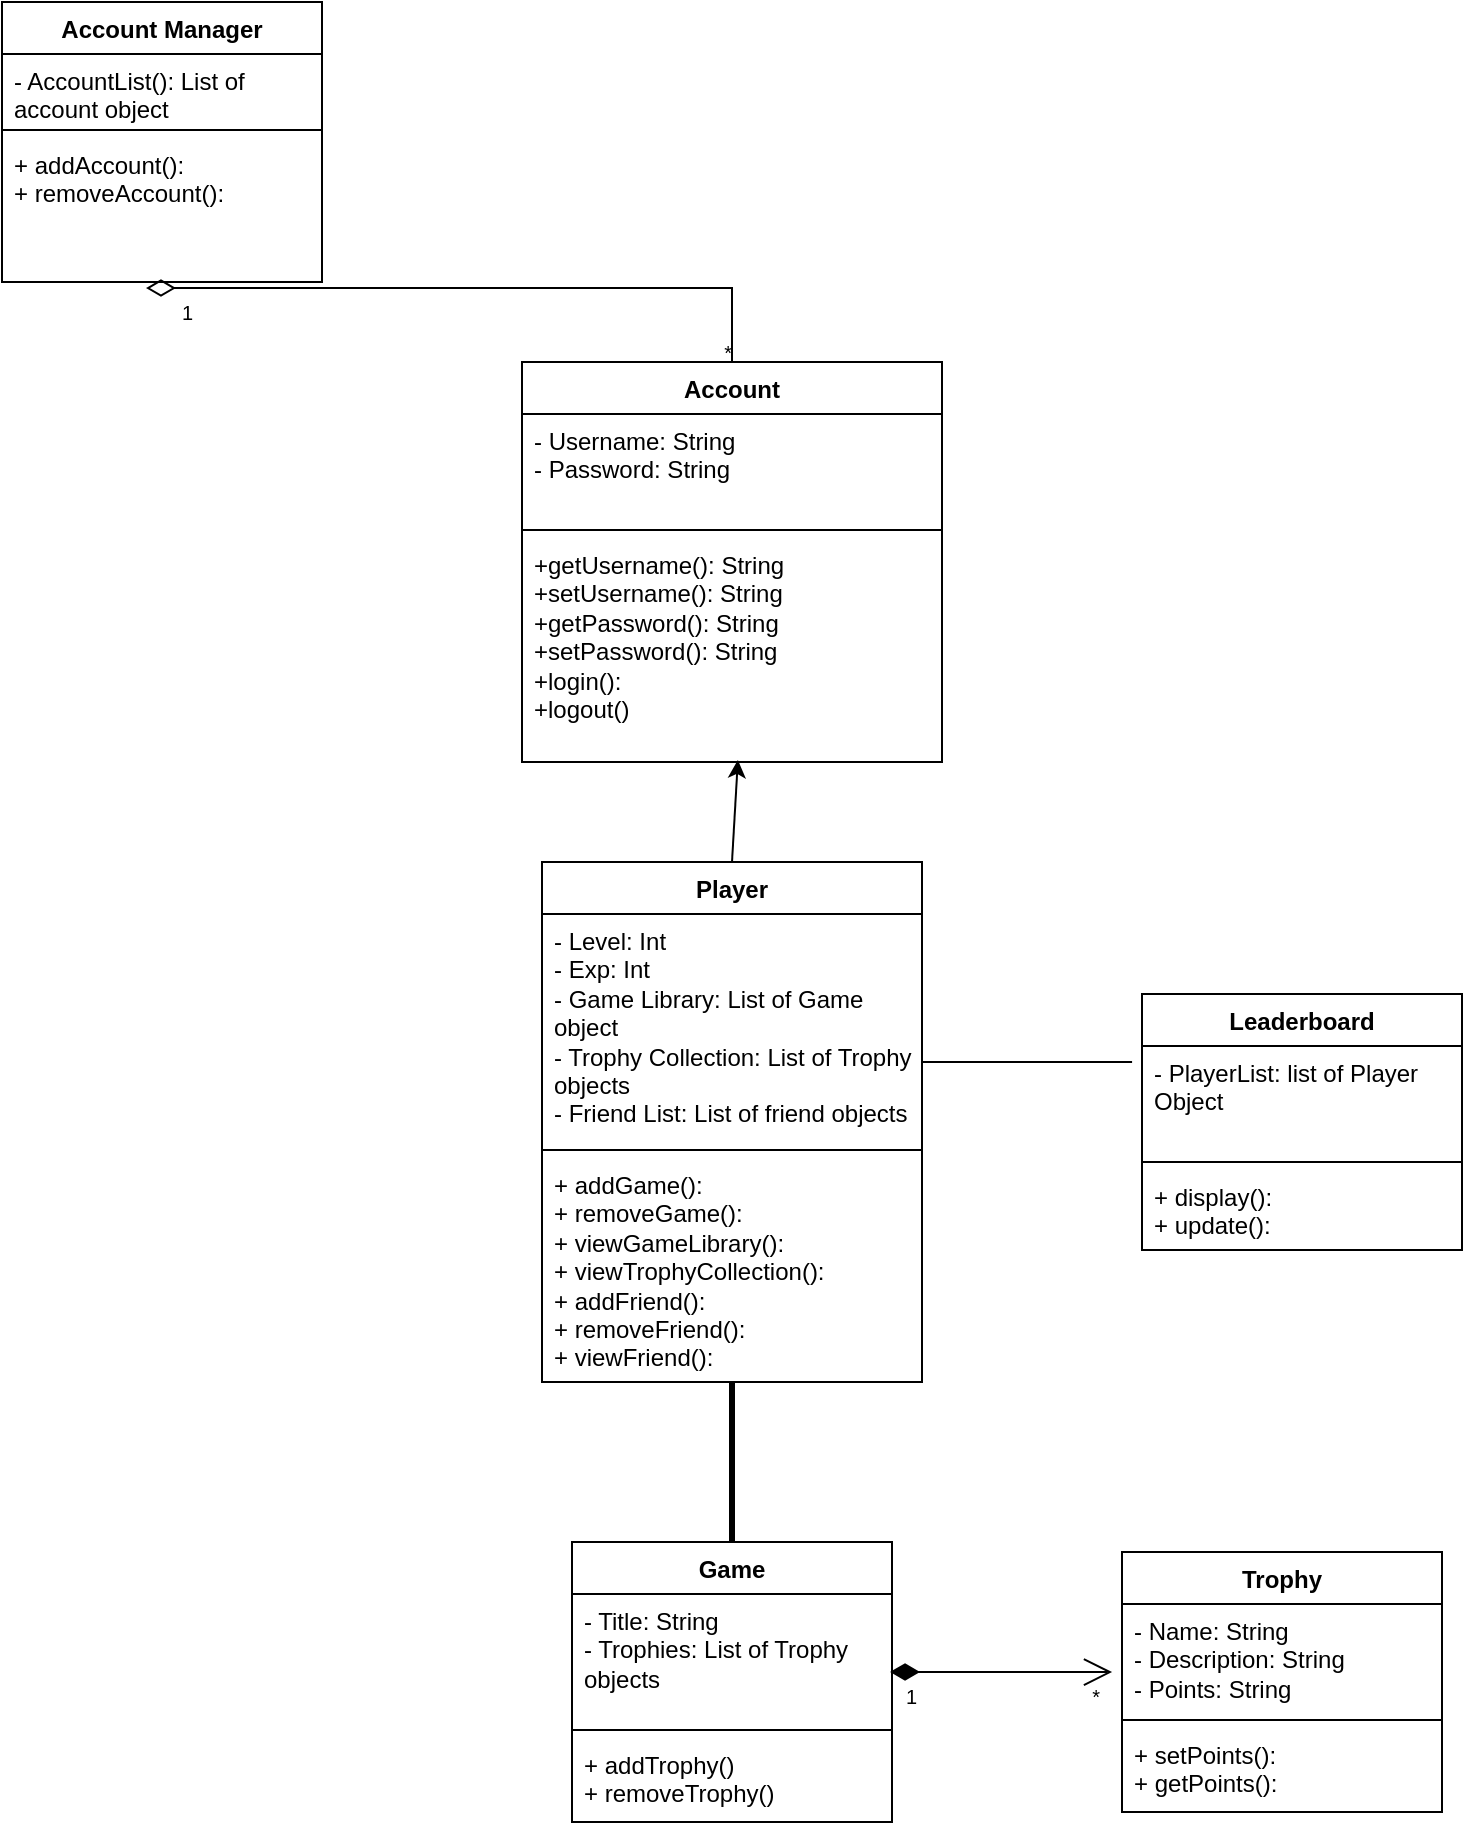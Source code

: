 <mxfile version="24.2.5" type="device">
  <diagram name="Page-1" id="tdAciLSABr7YYbpgYSAo">
    <mxGraphModel dx="2074" dy="1140" grid="1" gridSize="10" guides="1" tooltips="1" connect="1" arrows="1" fold="1" page="1" pageScale="1" pageWidth="850" pageHeight="1100" math="0" shadow="0">
      <root>
        <mxCell id="0" />
        <mxCell id="1" parent="0" />
        <mxCell id="B7hUHJXY5SvOpSoeIQ8R-1" value="Account" style="swimlane;fontStyle=1;align=center;verticalAlign=top;childLayout=stackLayout;horizontal=1;startSize=26;horizontalStack=0;resizeParent=1;resizeParentMax=0;resizeLast=0;collapsible=1;marginBottom=0;whiteSpace=wrap;html=1;" vertex="1" parent="1">
          <mxGeometry x="310" y="230" width="210" height="200" as="geometry" />
        </mxCell>
        <mxCell id="B7hUHJXY5SvOpSoeIQ8R-2" value="- Username: String&lt;div&gt;- Password: String&lt;/div&gt;" style="text;strokeColor=none;fillColor=none;align=left;verticalAlign=top;spacingLeft=4;spacingRight=4;overflow=hidden;rotatable=0;points=[[0,0.5],[1,0.5]];portConstraint=eastwest;whiteSpace=wrap;html=1;" vertex="1" parent="B7hUHJXY5SvOpSoeIQ8R-1">
          <mxGeometry y="26" width="210" height="54" as="geometry" />
        </mxCell>
        <mxCell id="B7hUHJXY5SvOpSoeIQ8R-3" value="" style="line;strokeWidth=1;fillColor=none;align=left;verticalAlign=middle;spacingTop=-1;spacingLeft=3;spacingRight=3;rotatable=0;labelPosition=right;points=[];portConstraint=eastwest;strokeColor=inherit;" vertex="1" parent="B7hUHJXY5SvOpSoeIQ8R-1">
          <mxGeometry y="80" width="210" height="8" as="geometry" />
        </mxCell>
        <mxCell id="B7hUHJXY5SvOpSoeIQ8R-4" value="+getUsername(): String&lt;div&gt;+setUsername(): String&lt;br&gt;&lt;div&gt;+getPassword(): String&lt;/div&gt;&lt;div&gt;+setPassword(): String&lt;/div&gt;&lt;div&gt;&lt;span style=&quot;background-color: initial;&quot;&gt;+login():&lt;/span&gt;&lt;br&gt;&lt;/div&gt;&lt;div&gt;+logout()&lt;/div&gt;&lt;/div&gt;" style="text;strokeColor=none;fillColor=none;align=left;verticalAlign=top;spacingLeft=4;spacingRight=4;overflow=hidden;rotatable=0;points=[[0,0.5],[1,0.5]];portConstraint=eastwest;whiteSpace=wrap;html=1;" vertex="1" parent="B7hUHJXY5SvOpSoeIQ8R-1">
          <mxGeometry y="88" width="210" height="112" as="geometry" />
        </mxCell>
        <mxCell id="B7hUHJXY5SvOpSoeIQ8R-5" value="Player" style="swimlane;fontStyle=1;align=center;verticalAlign=top;childLayout=stackLayout;horizontal=1;startSize=26;horizontalStack=0;resizeParent=1;resizeParentMax=0;resizeLast=0;collapsible=1;marginBottom=0;whiteSpace=wrap;html=1;" vertex="1" parent="1">
          <mxGeometry x="320" y="480" width="190" height="260" as="geometry" />
        </mxCell>
        <mxCell id="B7hUHJXY5SvOpSoeIQ8R-6" value="- Level: Int&lt;div&gt;- Exp: Int&lt;/div&gt;&lt;div&gt;- Game Library: List of Game object&lt;/div&gt;&lt;div&gt;- Trophy Collection: List of Trophy objects&lt;/div&gt;&lt;div&gt;- Friend List: List of friend objects&lt;/div&gt;" style="text;strokeColor=none;fillColor=none;align=left;verticalAlign=top;spacingLeft=4;spacingRight=4;overflow=hidden;rotatable=0;points=[[0,0.5],[1,0.5]];portConstraint=eastwest;whiteSpace=wrap;html=1;" vertex="1" parent="B7hUHJXY5SvOpSoeIQ8R-5">
          <mxGeometry y="26" width="190" height="114" as="geometry" />
        </mxCell>
        <mxCell id="B7hUHJXY5SvOpSoeIQ8R-7" value="" style="line;strokeWidth=1;fillColor=none;align=left;verticalAlign=middle;spacingTop=-1;spacingLeft=3;spacingRight=3;rotatable=0;labelPosition=right;points=[];portConstraint=eastwest;strokeColor=inherit;" vertex="1" parent="B7hUHJXY5SvOpSoeIQ8R-5">
          <mxGeometry y="140" width="190" height="8" as="geometry" />
        </mxCell>
        <mxCell id="B7hUHJXY5SvOpSoeIQ8R-8" value="+ addGame():&lt;div&gt;+ removeGame():&lt;/div&gt;&lt;div&gt;+ viewGameLibrary():&lt;/div&gt;&lt;div&gt;+ viewTrophyCollection():&lt;/div&gt;&lt;div&gt;+ addFriend():&lt;/div&gt;&lt;div&gt;+ removeFriend():&lt;/div&gt;&lt;div&gt;+ viewFriend():&amp;nbsp;&lt;/div&gt;" style="text;strokeColor=none;fillColor=none;align=left;verticalAlign=top;spacingLeft=4;spacingRight=4;overflow=hidden;rotatable=0;points=[[0,0.5],[1,0.5]];portConstraint=eastwest;whiteSpace=wrap;html=1;" vertex="1" parent="B7hUHJXY5SvOpSoeIQ8R-5">
          <mxGeometry y="148" width="190" height="112" as="geometry" />
        </mxCell>
        <mxCell id="B7hUHJXY5SvOpSoeIQ8R-9" value="Game" style="swimlane;fontStyle=1;align=center;verticalAlign=top;childLayout=stackLayout;horizontal=1;startSize=26;horizontalStack=0;resizeParent=1;resizeParentMax=0;resizeLast=0;collapsible=1;marginBottom=0;whiteSpace=wrap;html=1;" vertex="1" parent="1">
          <mxGeometry x="335" y="820" width="160" height="140" as="geometry" />
        </mxCell>
        <mxCell id="B7hUHJXY5SvOpSoeIQ8R-10" value="- Title: String&lt;div&gt;- Trophies: List of Trophy objects&lt;br&gt;&lt;div&gt;&lt;br&gt;&lt;/div&gt;&lt;/div&gt;" style="text;strokeColor=none;fillColor=none;align=left;verticalAlign=top;spacingLeft=4;spacingRight=4;overflow=hidden;rotatable=0;points=[[0,0.5],[1,0.5]];portConstraint=eastwest;whiteSpace=wrap;html=1;" vertex="1" parent="B7hUHJXY5SvOpSoeIQ8R-9">
          <mxGeometry y="26" width="160" height="64" as="geometry" />
        </mxCell>
        <mxCell id="B7hUHJXY5SvOpSoeIQ8R-11" value="" style="line;strokeWidth=1;fillColor=none;align=left;verticalAlign=middle;spacingTop=-1;spacingLeft=3;spacingRight=3;rotatable=0;labelPosition=right;points=[];portConstraint=eastwest;strokeColor=inherit;" vertex="1" parent="B7hUHJXY5SvOpSoeIQ8R-9">
          <mxGeometry y="90" width="160" height="8" as="geometry" />
        </mxCell>
        <mxCell id="B7hUHJXY5SvOpSoeIQ8R-12" value="+ addTrophy()&lt;div&gt;+ removeTrophy()&lt;/div&gt;" style="text;strokeColor=none;fillColor=none;align=left;verticalAlign=top;spacingLeft=4;spacingRight=4;overflow=hidden;rotatable=0;points=[[0,0.5],[1,0.5]];portConstraint=eastwest;whiteSpace=wrap;html=1;" vertex="1" parent="B7hUHJXY5SvOpSoeIQ8R-9">
          <mxGeometry y="98" width="160" height="42" as="geometry" />
        </mxCell>
        <mxCell id="B7hUHJXY5SvOpSoeIQ8R-13" value="Trophy" style="swimlane;fontStyle=1;align=center;verticalAlign=top;childLayout=stackLayout;horizontal=1;startSize=26;horizontalStack=0;resizeParent=1;resizeParentMax=0;resizeLast=0;collapsible=1;marginBottom=0;whiteSpace=wrap;html=1;" vertex="1" parent="1">
          <mxGeometry x="610" y="825" width="160" height="130" as="geometry" />
        </mxCell>
        <mxCell id="B7hUHJXY5SvOpSoeIQ8R-14" value="- Name: String&lt;div&gt;- Description: String&lt;/div&gt;&lt;div&gt;- Points: String&lt;/div&gt;" style="text;strokeColor=none;fillColor=none;align=left;verticalAlign=top;spacingLeft=4;spacingRight=4;overflow=hidden;rotatable=0;points=[[0,0.5],[1,0.5]];portConstraint=eastwest;whiteSpace=wrap;html=1;" vertex="1" parent="B7hUHJXY5SvOpSoeIQ8R-13">
          <mxGeometry y="26" width="160" height="54" as="geometry" />
        </mxCell>
        <mxCell id="B7hUHJXY5SvOpSoeIQ8R-15" value="" style="line;strokeWidth=1;fillColor=none;align=left;verticalAlign=middle;spacingTop=-1;spacingLeft=3;spacingRight=3;rotatable=0;labelPosition=right;points=[];portConstraint=eastwest;strokeColor=inherit;" vertex="1" parent="B7hUHJXY5SvOpSoeIQ8R-13">
          <mxGeometry y="80" width="160" height="8" as="geometry" />
        </mxCell>
        <mxCell id="B7hUHJXY5SvOpSoeIQ8R-16" value="+ setPoints():&amp;nbsp;&lt;div&gt;+ getPoints():&lt;/div&gt;" style="text;strokeColor=none;fillColor=none;align=left;verticalAlign=top;spacingLeft=4;spacingRight=4;overflow=hidden;rotatable=0;points=[[0,0.5],[1,0.5]];portConstraint=eastwest;whiteSpace=wrap;html=1;" vertex="1" parent="B7hUHJXY5SvOpSoeIQ8R-13">
          <mxGeometry y="88" width="160" height="42" as="geometry" />
        </mxCell>
        <mxCell id="B7hUHJXY5SvOpSoeIQ8R-17" value="Leaderboard" style="swimlane;fontStyle=1;align=center;verticalAlign=top;childLayout=stackLayout;horizontal=1;startSize=26;horizontalStack=0;resizeParent=1;resizeParentMax=0;resizeLast=0;collapsible=1;marginBottom=0;whiteSpace=wrap;html=1;" vertex="1" parent="1">
          <mxGeometry x="620" y="546" width="160" height="128" as="geometry" />
        </mxCell>
        <mxCell id="B7hUHJXY5SvOpSoeIQ8R-18" value="- PlayerList: list of Player Object" style="text;strokeColor=none;fillColor=none;align=left;verticalAlign=top;spacingLeft=4;spacingRight=4;overflow=hidden;rotatable=0;points=[[0,0.5],[1,0.5]];portConstraint=eastwest;whiteSpace=wrap;html=1;" vertex="1" parent="B7hUHJXY5SvOpSoeIQ8R-17">
          <mxGeometry y="26" width="160" height="54" as="geometry" />
        </mxCell>
        <mxCell id="B7hUHJXY5SvOpSoeIQ8R-19" value="" style="line;strokeWidth=1;fillColor=none;align=left;verticalAlign=middle;spacingTop=-1;spacingLeft=3;spacingRight=3;rotatable=0;labelPosition=right;points=[];portConstraint=eastwest;strokeColor=inherit;" vertex="1" parent="B7hUHJXY5SvOpSoeIQ8R-17">
          <mxGeometry y="80" width="160" height="8" as="geometry" />
        </mxCell>
        <mxCell id="B7hUHJXY5SvOpSoeIQ8R-20" value="+ display():&lt;div&gt;+ update():&lt;/div&gt;" style="text;strokeColor=none;fillColor=none;align=left;verticalAlign=top;spacingLeft=4;spacingRight=4;overflow=hidden;rotatable=0;points=[[0,0.5],[1,0.5]];portConstraint=eastwest;whiteSpace=wrap;html=1;" vertex="1" parent="B7hUHJXY5SvOpSoeIQ8R-17">
          <mxGeometry y="88" width="160" height="40" as="geometry" />
        </mxCell>
        <mxCell id="B7hUHJXY5SvOpSoeIQ8R-21" value="Account Manager" style="swimlane;fontStyle=1;align=center;verticalAlign=top;childLayout=stackLayout;horizontal=1;startSize=26;horizontalStack=0;resizeParent=1;resizeParentMax=0;resizeLast=0;collapsible=1;marginBottom=0;whiteSpace=wrap;html=1;" vertex="1" parent="1">
          <mxGeometry x="50" y="50" width="160" height="140" as="geometry" />
        </mxCell>
        <mxCell id="B7hUHJXY5SvOpSoeIQ8R-22" value="- AccountList(): List of account object" style="text;strokeColor=none;fillColor=none;align=left;verticalAlign=top;spacingLeft=4;spacingRight=4;overflow=hidden;rotatable=0;points=[[0,0.5],[1,0.5]];portConstraint=eastwest;whiteSpace=wrap;html=1;" vertex="1" parent="B7hUHJXY5SvOpSoeIQ8R-21">
          <mxGeometry y="26" width="160" height="34" as="geometry" />
        </mxCell>
        <mxCell id="B7hUHJXY5SvOpSoeIQ8R-23" value="" style="line;strokeWidth=1;fillColor=none;align=left;verticalAlign=middle;spacingTop=-1;spacingLeft=3;spacingRight=3;rotatable=0;labelPosition=right;points=[];portConstraint=eastwest;strokeColor=inherit;" vertex="1" parent="B7hUHJXY5SvOpSoeIQ8R-21">
          <mxGeometry y="60" width="160" height="8" as="geometry" />
        </mxCell>
        <mxCell id="B7hUHJXY5SvOpSoeIQ8R-24" value="+ addAccount():&lt;div&gt;+ removeAccount():&lt;/div&gt;" style="text;strokeColor=none;fillColor=none;align=left;verticalAlign=top;spacingLeft=4;spacingRight=4;overflow=hidden;rotatable=0;points=[[0,0.5],[1,0.5]];portConstraint=eastwest;whiteSpace=wrap;html=1;" vertex="1" parent="B7hUHJXY5SvOpSoeIQ8R-21">
          <mxGeometry y="68" width="160" height="72" as="geometry" />
        </mxCell>
        <mxCell id="B7hUHJXY5SvOpSoeIQ8R-25" value="" style="endArrow=classic;html=1;rounded=0;entryX=0.514;entryY=0.991;entryDx=0;entryDy=0;entryPerimeter=0;exitX=0.5;exitY=0;exitDx=0;exitDy=0;" edge="1" parent="1" source="B7hUHJXY5SvOpSoeIQ8R-5" target="B7hUHJXY5SvOpSoeIQ8R-4">
          <mxGeometry width="50" height="50" relative="1" as="geometry">
            <mxPoint x="585" y="770" as="sourcePoint" />
            <mxPoint x="635" y="720" as="targetPoint" />
          </mxGeometry>
        </mxCell>
        <mxCell id="B7hUHJXY5SvOpSoeIQ8R-31" value="" style="verticalAlign=bottom;html=1;endArrow=none;edgeStyle=orthogonalEdgeStyle;startFill=0;startSize=12;startArrow=diamondThin;rounded=0;exitX=0.45;exitY=1.042;exitDx=0;exitDy=0;exitPerimeter=0;entryX=0.5;entryY=0;entryDx=0;entryDy=0;" edge="1" parent="1" source="B7hUHJXY5SvOpSoeIQ8R-24" target="B7hUHJXY5SvOpSoeIQ8R-1">
          <mxGeometry relative="1" as="geometry">
            <mxPoint x="460" y="580" as="sourcePoint" />
            <mxPoint x="710" y="580" as="targetPoint" />
          </mxGeometry>
        </mxCell>
        <mxCell id="B7hUHJXY5SvOpSoeIQ8R-32" value="1" style="resizable=0;html=1;align=left;verticalAlign=top;labelBackgroundColor=none;fontSize=10" connectable="0" vertex="1" parent="B7hUHJXY5SvOpSoeIQ8R-31">
          <mxGeometry x="-0.9" relative="1" as="geometry" />
        </mxCell>
        <mxCell id="B7hUHJXY5SvOpSoeIQ8R-33" value="" style="resizable=0;html=1;align=left;verticalAlign=bottom;labelBackgroundColor=none;fontSize=10" connectable="0" vertex="1" parent="B7hUHJXY5SvOpSoeIQ8R-31">
          <mxGeometry x="-0.9" relative="1" as="geometry" />
        </mxCell>
        <mxCell id="B7hUHJXY5SvOpSoeIQ8R-34" value="*" style="resizable=0;html=1;align=right;verticalAlign=top;labelBackgroundColor=none;fontSize=10" connectable="0" vertex="1" parent="B7hUHJXY5SvOpSoeIQ8R-31">
          <mxGeometry x="0.9" relative="1" as="geometry" />
        </mxCell>
        <mxCell id="B7hUHJXY5SvOpSoeIQ8R-35" value="" style="resizable=0;html=1;align=right;verticalAlign=bottom;labelBackgroundColor=none;fontSize=10" connectable="0" vertex="1" parent="B7hUHJXY5SvOpSoeIQ8R-31">
          <mxGeometry x="0.9" relative="1" as="geometry" />
        </mxCell>
        <mxCell id="B7hUHJXY5SvOpSoeIQ8R-37" value="" style="verticalAlign=bottom;html=1;endArrow=open;endSize=12;edgeStyle=orthogonalEdgeStyle;startFill=1;startSize=12;startArrow=diamondThin;rounded=0;exitX=0.994;exitY=0.609;exitDx=0;exitDy=0;exitPerimeter=0;entryX=-0.031;entryY=0.63;entryDx=0;entryDy=0;entryPerimeter=0;" edge="1" parent="1" source="B7hUHJXY5SvOpSoeIQ8R-10" target="B7hUHJXY5SvOpSoeIQ8R-14">
          <mxGeometry relative="1" as="geometry">
            <mxPoint x="460" y="580" as="sourcePoint" />
            <mxPoint x="710" y="580" as="targetPoint" />
          </mxGeometry>
        </mxCell>
        <mxCell id="B7hUHJXY5SvOpSoeIQ8R-38" value="1" style="resizable=0;html=1;align=left;verticalAlign=top;labelBackgroundColor=none;fontSize=10" connectable="0" vertex="1" parent="B7hUHJXY5SvOpSoeIQ8R-37">
          <mxGeometry x="-0.9" relative="1" as="geometry" />
        </mxCell>
        <mxCell id="B7hUHJXY5SvOpSoeIQ8R-39" value="*" style="resizable=0;html=1;align=right;verticalAlign=top;labelBackgroundColor=none;fontSize=10" connectable="0" vertex="1" parent="B7hUHJXY5SvOpSoeIQ8R-37">
          <mxGeometry x="0.9" relative="1" as="geometry" />
        </mxCell>
        <mxCell id="B7hUHJXY5SvOpSoeIQ8R-40" value="" style="resizable=0;html=1;align=right;verticalAlign=bottom;labelBackgroundColor=none;fontSize=10" connectable="0" vertex="1" parent="B7hUHJXY5SvOpSoeIQ8R-37">
          <mxGeometry x="0.9" relative="1" as="geometry" />
        </mxCell>
        <mxCell id="B7hUHJXY5SvOpSoeIQ8R-42" value="" style="endArrow=none;startArrow=none;endFill=0;startFill=0;endSize=8;html=1;verticalAlign=bottom;labelBackgroundColor=none;strokeWidth=3;rounded=0;entryX=0.5;entryY=0;entryDx=0;entryDy=0;exitX=0.5;exitY=1;exitDx=0;exitDy=0;exitPerimeter=0;" edge="1" parent="1" source="B7hUHJXY5SvOpSoeIQ8R-8" target="B7hUHJXY5SvOpSoeIQ8R-9">
          <mxGeometry width="160" relative="1" as="geometry">
            <mxPoint x="510" y="580" as="sourcePoint" />
            <mxPoint x="670" y="580" as="targetPoint" />
          </mxGeometry>
        </mxCell>
        <mxCell id="B7hUHJXY5SvOpSoeIQ8R-44" value="" style="edgeStyle=elbowEdgeStyle;html=1;endArrow=none;elbow=vertical;rounded=0;entryX=-0.031;entryY=0.148;entryDx=0;entryDy=0;entryPerimeter=0;" edge="1" parent="1" target="B7hUHJXY5SvOpSoeIQ8R-18">
          <mxGeometry width="160" relative="1" as="geometry">
            <mxPoint x="510" y="580" as="sourcePoint" />
            <mxPoint x="670" y="580" as="targetPoint" />
            <Array as="points">
              <mxPoint x="630" y="580" />
            </Array>
          </mxGeometry>
        </mxCell>
      </root>
    </mxGraphModel>
  </diagram>
</mxfile>
